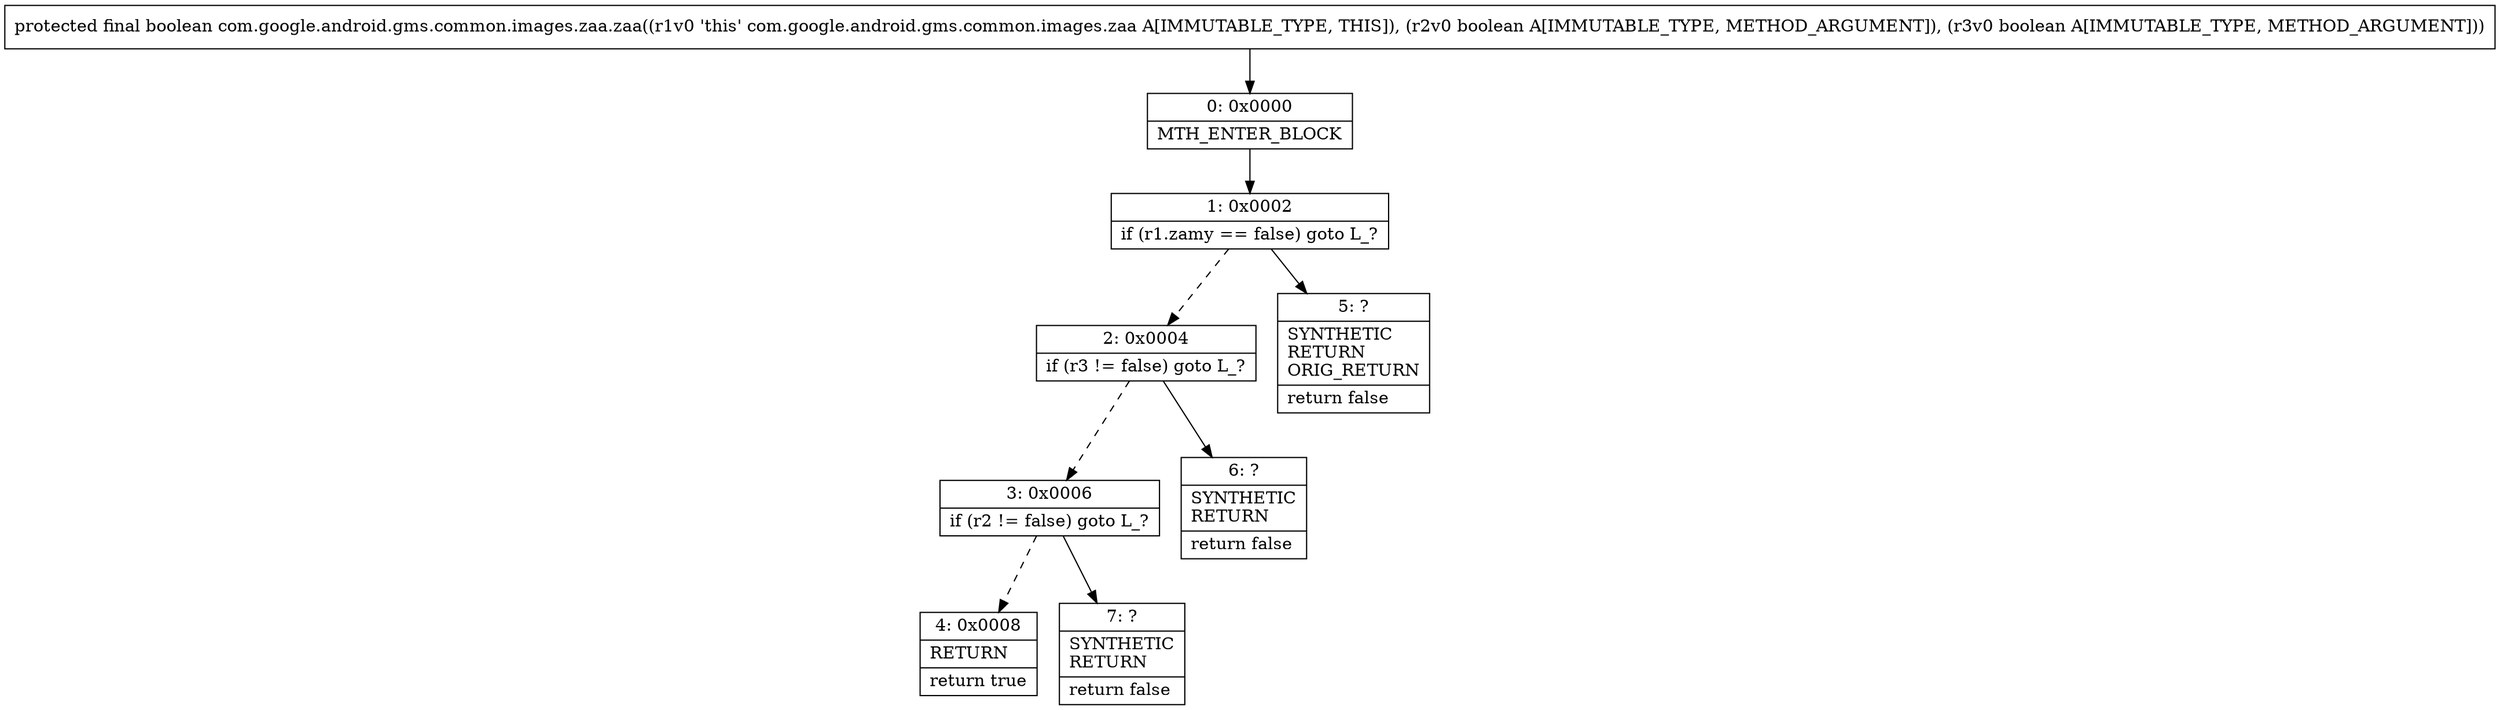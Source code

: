 digraph "CFG forcom.google.android.gms.common.images.zaa.zaa(ZZ)Z" {
Node_0 [shape=record,label="{0\:\ 0x0000|MTH_ENTER_BLOCK\l}"];
Node_1 [shape=record,label="{1\:\ 0x0002|if (r1.zamy == false) goto L_?\l}"];
Node_2 [shape=record,label="{2\:\ 0x0004|if (r3 != false) goto L_?\l}"];
Node_3 [shape=record,label="{3\:\ 0x0006|if (r2 != false) goto L_?\l}"];
Node_4 [shape=record,label="{4\:\ 0x0008|RETURN\l|return true\l}"];
Node_5 [shape=record,label="{5\:\ ?|SYNTHETIC\lRETURN\lORIG_RETURN\l|return false\l}"];
Node_6 [shape=record,label="{6\:\ ?|SYNTHETIC\lRETURN\l|return false\l}"];
Node_7 [shape=record,label="{7\:\ ?|SYNTHETIC\lRETURN\l|return false\l}"];
MethodNode[shape=record,label="{protected final boolean com.google.android.gms.common.images.zaa.zaa((r1v0 'this' com.google.android.gms.common.images.zaa A[IMMUTABLE_TYPE, THIS]), (r2v0 boolean A[IMMUTABLE_TYPE, METHOD_ARGUMENT]), (r3v0 boolean A[IMMUTABLE_TYPE, METHOD_ARGUMENT])) }"];
MethodNode -> Node_0;
Node_0 -> Node_1;
Node_1 -> Node_2[style=dashed];
Node_1 -> Node_5;
Node_2 -> Node_3[style=dashed];
Node_2 -> Node_6;
Node_3 -> Node_4[style=dashed];
Node_3 -> Node_7;
}

